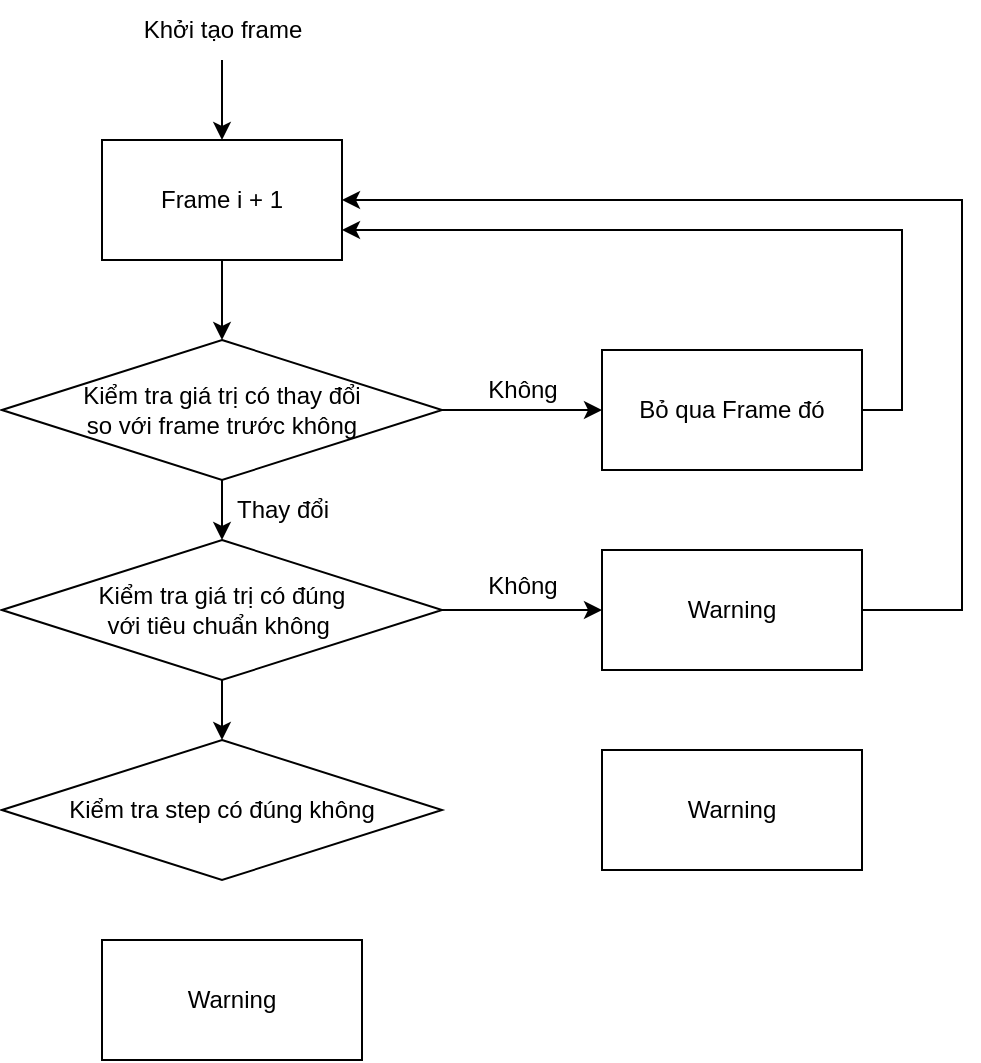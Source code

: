 <mxfile version="24.8.3">
  <diagram name="Page-1" id="9WAtngl2DjqxKQGW9fmi">
    <mxGraphModel dx="1002" dy="1675" grid="1" gridSize="10" guides="1" tooltips="1" connect="1" arrows="1" fold="1" page="1" pageScale="1" pageWidth="850" pageHeight="1100" math="0" shadow="0">
      <root>
        <mxCell id="0" />
        <mxCell id="1" parent="0" />
        <mxCell id="zJ6aimI74YFlfN7VzJeh-15" style="edgeStyle=orthogonalEdgeStyle;rounded=0;orthogonalLoop=1;jettySize=auto;html=1;exitX=0.5;exitY=1;exitDx=0;exitDy=0;entryX=0.5;entryY=0;entryDx=0;entryDy=0;" edge="1" parent="1" source="zJ6aimI74YFlfN7VzJeh-1" target="zJ6aimI74YFlfN7VzJeh-2">
          <mxGeometry relative="1" as="geometry" />
        </mxCell>
        <mxCell id="zJ6aimI74YFlfN7VzJeh-1" value="Frame i + 1" style="rounded=0;whiteSpace=wrap;html=1;" vertex="1" parent="1">
          <mxGeometry x="310" y="-70" width="120" height="60" as="geometry" />
        </mxCell>
        <mxCell id="zJ6aimI74YFlfN7VzJeh-10" style="edgeStyle=orthogonalEdgeStyle;rounded=0;orthogonalLoop=1;jettySize=auto;html=1;exitX=1;exitY=0.5;exitDx=0;exitDy=0;entryX=0;entryY=0.5;entryDx=0;entryDy=0;" edge="1" parent="1" source="zJ6aimI74YFlfN7VzJeh-2" target="zJ6aimI74YFlfN7VzJeh-9">
          <mxGeometry relative="1" as="geometry" />
        </mxCell>
        <mxCell id="zJ6aimI74YFlfN7VzJeh-12" style="edgeStyle=orthogonalEdgeStyle;rounded=0;orthogonalLoop=1;jettySize=auto;html=1;exitX=0.5;exitY=1;exitDx=0;exitDy=0;entryX=0.5;entryY=0;entryDx=0;entryDy=0;" edge="1" parent="1" source="zJ6aimI74YFlfN7VzJeh-2">
          <mxGeometry relative="1" as="geometry">
            <mxPoint x="370" y="130" as="targetPoint" />
          </mxGeometry>
        </mxCell>
        <mxCell id="zJ6aimI74YFlfN7VzJeh-2" value="Kiểm tra giá trị có thay đổi&lt;br&gt;so với frame trước không" style="rhombus;whiteSpace=wrap;html=1;" vertex="1" parent="1">
          <mxGeometry x="260" y="30" width="220" height="70" as="geometry" />
        </mxCell>
        <mxCell id="zJ6aimI74YFlfN7VzJeh-22" style="edgeStyle=orthogonalEdgeStyle;rounded=0;orthogonalLoop=1;jettySize=auto;html=1;exitX=1;exitY=0.5;exitDx=0;exitDy=0;entryX=1;entryY=0.75;entryDx=0;entryDy=0;" edge="1" parent="1" source="zJ6aimI74YFlfN7VzJeh-9" target="zJ6aimI74YFlfN7VzJeh-1">
          <mxGeometry relative="1" as="geometry" />
        </mxCell>
        <mxCell id="zJ6aimI74YFlfN7VzJeh-9" value="Bỏ qua Frame đó" style="rounded=0;whiteSpace=wrap;html=1;" vertex="1" parent="1">
          <mxGeometry x="560" y="35" width="130" height="60" as="geometry" />
        </mxCell>
        <mxCell id="zJ6aimI74YFlfN7VzJeh-11" value="Không" style="text;html=1;align=center;verticalAlign=middle;resizable=0;points=[];autosize=1;strokeColor=none;fillColor=none;" vertex="1" parent="1">
          <mxGeometry x="490" y="40" width="60" height="30" as="geometry" />
        </mxCell>
        <mxCell id="zJ6aimI74YFlfN7VzJeh-13" value="Thay đổi" style="text;html=1;align=center;verticalAlign=middle;resizable=0;points=[];autosize=1;strokeColor=none;fillColor=none;" vertex="1" parent="1">
          <mxGeometry x="365" y="100" width="70" height="30" as="geometry" />
        </mxCell>
        <mxCell id="zJ6aimI74YFlfN7VzJeh-20" style="edgeStyle=orthogonalEdgeStyle;rounded=0;orthogonalLoop=1;jettySize=auto;html=1;exitX=1;exitY=0.5;exitDx=0;exitDy=0;entryX=0;entryY=0.5;entryDx=0;entryDy=0;" edge="1" parent="1" source="zJ6aimI74YFlfN7VzJeh-14" target="zJ6aimI74YFlfN7VzJeh-18">
          <mxGeometry relative="1" as="geometry" />
        </mxCell>
        <mxCell id="zJ6aimI74YFlfN7VzJeh-25" style="edgeStyle=orthogonalEdgeStyle;rounded=0;orthogonalLoop=1;jettySize=auto;html=1;exitX=0.5;exitY=1;exitDx=0;exitDy=0;entryX=0.5;entryY=0;entryDx=0;entryDy=0;" edge="1" parent="1" source="zJ6aimI74YFlfN7VzJeh-14" target="zJ6aimI74YFlfN7VzJeh-24">
          <mxGeometry relative="1" as="geometry" />
        </mxCell>
        <mxCell id="zJ6aimI74YFlfN7VzJeh-14" value="Kiểm tra giá trị có đúng &lt;br&gt;với tiêu chuẩn không&amp;nbsp;" style="rhombus;whiteSpace=wrap;html=1;" vertex="1" parent="1">
          <mxGeometry x="260" y="130" width="220" height="70" as="geometry" />
        </mxCell>
        <mxCell id="zJ6aimI74YFlfN7VzJeh-16" value="" style="endArrow=classic;html=1;rounded=0;entryX=0.5;entryY=0;entryDx=0;entryDy=0;" edge="1" parent="1" target="zJ6aimI74YFlfN7VzJeh-1">
          <mxGeometry width="50" height="50" relative="1" as="geometry">
            <mxPoint x="370" y="-110" as="sourcePoint" />
            <mxPoint x="450" y="80" as="targetPoint" />
          </mxGeometry>
        </mxCell>
        <mxCell id="zJ6aimI74YFlfN7VzJeh-17" value="Khởi tạo frame" style="text;html=1;align=center;verticalAlign=middle;resizable=0;points=[];autosize=1;strokeColor=none;fillColor=none;" vertex="1" parent="1">
          <mxGeometry x="320" y="-140" width="100" height="30" as="geometry" />
        </mxCell>
        <mxCell id="zJ6aimI74YFlfN7VzJeh-21" style="edgeStyle=orthogonalEdgeStyle;rounded=0;orthogonalLoop=1;jettySize=auto;html=1;exitX=1;exitY=0.5;exitDx=0;exitDy=0;entryX=1;entryY=0.5;entryDx=0;entryDy=0;" edge="1" parent="1" source="zJ6aimI74YFlfN7VzJeh-18" target="zJ6aimI74YFlfN7VzJeh-1">
          <mxGeometry relative="1" as="geometry">
            <Array as="points">
              <mxPoint x="740" y="165" />
              <mxPoint x="740" y="-40" />
            </Array>
          </mxGeometry>
        </mxCell>
        <mxCell id="zJ6aimI74YFlfN7VzJeh-18" value="Warning" style="rounded=0;whiteSpace=wrap;html=1;" vertex="1" parent="1">
          <mxGeometry x="560" y="135" width="130" height="60" as="geometry" />
        </mxCell>
        <mxCell id="zJ6aimI74YFlfN7VzJeh-23" value="Không" style="text;html=1;align=center;verticalAlign=middle;resizable=0;points=[];autosize=1;strokeColor=none;fillColor=none;" vertex="1" parent="1">
          <mxGeometry x="490" y="138" width="60" height="30" as="geometry" />
        </mxCell>
        <mxCell id="zJ6aimI74YFlfN7VzJeh-24" value="Kiểm tra step có đúng không" style="rhombus;whiteSpace=wrap;html=1;" vertex="1" parent="1">
          <mxGeometry x="260" y="230" width="220" height="70" as="geometry" />
        </mxCell>
        <mxCell id="zJ6aimI74YFlfN7VzJeh-26" value="Warning" style="rounded=0;whiteSpace=wrap;html=1;" vertex="1" parent="1">
          <mxGeometry x="560" y="235" width="130" height="60" as="geometry" />
        </mxCell>
        <mxCell id="zJ6aimI74YFlfN7VzJeh-27" value="Warning" style="rounded=0;whiteSpace=wrap;html=1;" vertex="1" parent="1">
          <mxGeometry x="310" y="330" width="130" height="60" as="geometry" />
        </mxCell>
      </root>
    </mxGraphModel>
  </diagram>
</mxfile>
